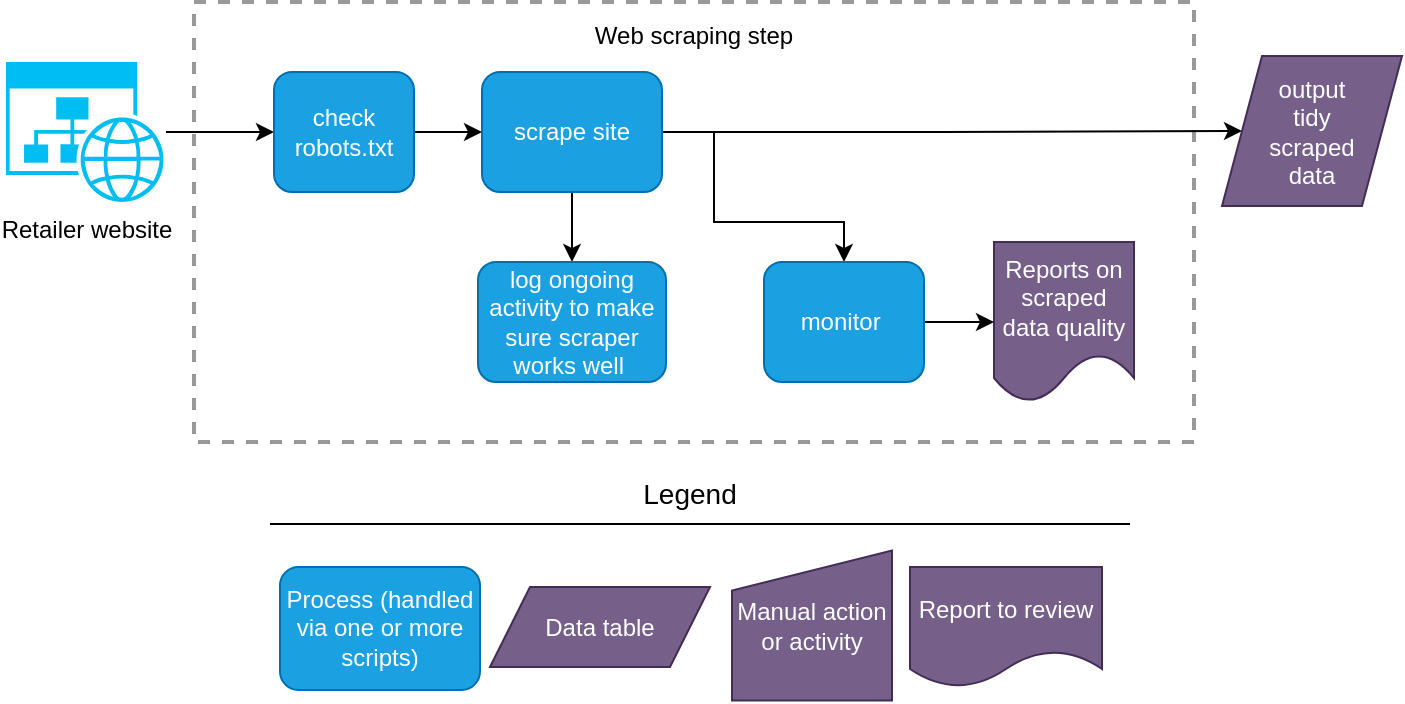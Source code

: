 <mxfile version="24.7.8" pages="2">
  <diagram name="high-level-overview" id="beNJOqKIy9JpbtcpAe1p">
    <mxGraphModel dx="1430" dy="831" grid="1" gridSize="10" guides="1" tooltips="1" connect="1" arrows="1" fold="1" page="1" pageScale="1" pageWidth="850" pageHeight="1100" math="0" shadow="0">
      <root>
        <mxCell id="tsGuf2-pZo7cC8ItDwAU-0" />
        <mxCell id="tsGuf2-pZo7cC8ItDwAU-1" parent="tsGuf2-pZo7cC8ItDwAU-0" />
        <mxCell id="tsGuf2-pZo7cC8ItDwAU-5" value="Web scraping step&lt;br&gt;&lt;br&gt;&lt;br&gt;&lt;br&gt;&lt;br&gt;&lt;br&gt;&lt;br&gt;&lt;br&gt;&lt;br&gt;&lt;br&gt;&lt;br&gt;&lt;br&gt;&lt;br&gt;&lt;div&gt;&lt;br&gt;&lt;/div&gt;" style="rounded=0;whiteSpace=wrap;html=1;opacity=40;align=center;dashed=1;strokeWidth=2;" parent="tsGuf2-pZo7cC8ItDwAU-1" vertex="1">
          <mxGeometry x="180" y="260" width="500" height="220" as="geometry" />
        </mxCell>
        <mxCell id="62459_jXcyuPaB3zgVVv-9" style="edgeStyle=orthogonalEdgeStyle;rounded=0;orthogonalLoop=1;jettySize=auto;html=1;" edge="1" parent="tsGuf2-pZo7cC8ItDwAU-1" source="tsGuf2-pZo7cC8ItDwAU-6" target="62459_jXcyuPaB3zgVVv-2">
          <mxGeometry relative="1" as="geometry" />
        </mxCell>
        <mxCell id="tsGuf2-pZo7cC8ItDwAU-6" value="Retailer website" style="verticalLabelPosition=bottom;html=1;verticalAlign=top;align=center;strokeColor=none;fillColor=#00BEF2;shape=mxgraph.azure.website_generic;pointerEvents=1;" parent="tsGuf2-pZo7cC8ItDwAU-1" vertex="1">
          <mxGeometry x="86" y="290" width="80" height="70" as="geometry" />
        </mxCell>
        <mxCell id="62459_jXcyuPaB3zgVVv-7" style="edgeStyle=orthogonalEdgeStyle;rounded=0;orthogonalLoop=1;jettySize=auto;html=1;" edge="1" parent="tsGuf2-pZo7cC8ItDwAU-1" source="tsGuf2-pZo7cC8ItDwAU-7" target="62459_jXcyuPaB3zgVVv-0">
          <mxGeometry relative="1" as="geometry" />
        </mxCell>
        <mxCell id="62459_jXcyuPaB3zgVVv-8" style="edgeStyle=orthogonalEdgeStyle;rounded=0;orthogonalLoop=1;jettySize=auto;html=1;" edge="1" parent="tsGuf2-pZo7cC8ItDwAU-1" source="tsGuf2-pZo7cC8ItDwAU-7" target="62459_jXcyuPaB3zgVVv-3">
          <mxGeometry relative="1" as="geometry">
            <Array as="points">
              <mxPoint x="440" y="325" />
              <mxPoint x="440" y="370" />
              <mxPoint x="505" y="370" />
            </Array>
          </mxGeometry>
        </mxCell>
        <mxCell id="62459_jXcyuPaB3zgVVv-11" style="edgeStyle=orthogonalEdgeStyle;rounded=0;orthogonalLoop=1;jettySize=auto;html=1;entryX=0;entryY=0.5;entryDx=0;entryDy=0;" edge="1" parent="tsGuf2-pZo7cC8ItDwAU-1" source="tsGuf2-pZo7cC8ItDwAU-7" target="Jd87c8laxzwNN7bIq6DA-4">
          <mxGeometry relative="1" as="geometry" />
        </mxCell>
        <mxCell id="tsGuf2-pZo7cC8ItDwAU-7" value="scrape site" style="rounded=1;whiteSpace=wrap;html=1;fillColor=#1ba1e2;fontColor=#ffffff;strokeColor=#006EAF;" parent="tsGuf2-pZo7cC8ItDwAU-1" vertex="1">
          <mxGeometry x="324" y="295" width="90" height="60" as="geometry" />
        </mxCell>
        <mxCell id="tsGuf2-pZo7cC8ItDwAU-11" value="Reports on scraped data quality" style="shape=document;whiteSpace=wrap;html=1;boundedLbl=1;fillColor=#76608a;fontColor=#ffffff;strokeColor=#432D57;" parent="tsGuf2-pZo7cC8ItDwAU-1" vertex="1">
          <mxGeometry x="580" y="380" width="70" height="80" as="geometry" />
        </mxCell>
        <mxCell id="Jd87c8laxzwNN7bIq6DA-4" value="&lt;div&gt;output&lt;/div&gt;tidy &lt;br&gt;scraped &lt;br&gt;data" style="shape=parallelogram;perimeter=parallelogramPerimeter;whiteSpace=wrap;html=1;fixedSize=1;fillColor=#76608a;fontColor=#ffffff;strokeColor=#432D57;" parent="tsGuf2-pZo7cC8ItDwAU-1" vertex="1">
          <mxGeometry x="694" y="287" width="90" height="75" as="geometry" />
        </mxCell>
        <mxCell id="5fn16lPkLjcKED9bYLwY-0" value="Data table" style="shape=parallelogram;perimeter=parallelogramPerimeter;whiteSpace=wrap;html=1;fixedSize=1;fillColor=#76608a;fontColor=#ffffff;strokeColor=#432D57;" parent="tsGuf2-pZo7cC8ItDwAU-1" vertex="1">
          <mxGeometry x="328" y="552.5" width="110" height="40" as="geometry" />
        </mxCell>
        <mxCell id="5fn16lPkLjcKED9bYLwY-1" value="Manual action or activity" style="shape=manualInput;whiteSpace=wrap;html=1;size=20;fillColor=#76608a;fontColor=#ffffff;strokeColor=#432D57;" parent="tsGuf2-pZo7cC8ItDwAU-1" vertex="1">
          <mxGeometry x="449" y="534.25" width="80" height="75" as="geometry" />
        </mxCell>
        <mxCell id="5fn16lPkLjcKED9bYLwY-2" value="Report to review" style="shape=document;whiteSpace=wrap;html=1;boundedLbl=1;fillColor=#76608a;fontColor=#ffffff;strokeColor=#432D57;" parent="tsGuf2-pZo7cC8ItDwAU-1" vertex="1">
          <mxGeometry x="538" y="542.5" width="96" height="60" as="geometry" />
        </mxCell>
        <mxCell id="5fn16lPkLjcKED9bYLwY-3" value="Process (handled via one or more scripts)" style="rounded=1;whiteSpace=wrap;html=1;fillColor=#1ba1e2;fontColor=#ffffff;strokeColor=#006EAF;" parent="tsGuf2-pZo7cC8ItDwAU-1" vertex="1">
          <mxGeometry x="223" y="542.5" width="100" height="61.5" as="geometry" />
        </mxCell>
        <mxCell id="5fn16lPkLjcKED9bYLwY-4" value="&lt;font style=&quot;font-size: 14px;&quot;&gt;Legend&lt;/font&gt;" style="text;html=1;align=center;verticalAlign=middle;whiteSpace=wrap;rounded=0;" parent="tsGuf2-pZo7cC8ItDwAU-1" vertex="1">
          <mxGeometry x="398" y="491" width="60" height="30" as="geometry" />
        </mxCell>
        <mxCell id="5fn16lPkLjcKED9bYLwY-5" value="" style="endArrow=none;html=1;rounded=0;" parent="tsGuf2-pZo7cC8ItDwAU-1" edge="1">
          <mxGeometry width="50" height="50" relative="1" as="geometry">
            <mxPoint x="218" y="521" as="sourcePoint" />
            <mxPoint x="648" y="521" as="targetPoint" />
          </mxGeometry>
        </mxCell>
        <mxCell id="62459_jXcyuPaB3zgVVv-0" value="log ongoing activity to make sure scraper works well&amp;nbsp;" style="rounded=1;whiteSpace=wrap;html=1;fillColor=#1ba1e2;fontColor=#ffffff;strokeColor=#006EAF;" vertex="1" parent="tsGuf2-pZo7cC8ItDwAU-1">
          <mxGeometry x="322" y="390" width="94" height="60" as="geometry" />
        </mxCell>
        <mxCell id="62459_jXcyuPaB3zgVVv-10" style="edgeStyle=orthogonalEdgeStyle;rounded=0;orthogonalLoop=1;jettySize=auto;html=1;" edge="1" parent="tsGuf2-pZo7cC8ItDwAU-1" source="62459_jXcyuPaB3zgVVv-2" target="tsGuf2-pZo7cC8ItDwAU-7">
          <mxGeometry relative="1" as="geometry" />
        </mxCell>
        <mxCell id="62459_jXcyuPaB3zgVVv-2" value="check robots.txt" style="rounded=1;whiteSpace=wrap;html=1;fillColor=#1ba1e2;fontColor=#ffffff;strokeColor=#006EAF;" vertex="1" parent="tsGuf2-pZo7cC8ItDwAU-1">
          <mxGeometry x="220" y="295" width="70" height="60" as="geometry" />
        </mxCell>
        <mxCell id="62459_jXcyuPaB3zgVVv-12" style="edgeStyle=orthogonalEdgeStyle;rounded=0;orthogonalLoop=1;jettySize=auto;html=1;" edge="1" parent="tsGuf2-pZo7cC8ItDwAU-1" source="62459_jXcyuPaB3zgVVv-3" target="tsGuf2-pZo7cC8ItDwAU-11">
          <mxGeometry relative="1" as="geometry" />
        </mxCell>
        <mxCell id="62459_jXcyuPaB3zgVVv-3" value="monitor&amp;nbsp;" style="rounded=1;whiteSpace=wrap;html=1;fillColor=#1ba1e2;fontColor=#ffffff;strokeColor=#006EAF;" vertex="1" parent="tsGuf2-pZo7cC8ItDwAU-1">
          <mxGeometry x="465" y="390" width="80" height="60" as="geometry" />
        </mxCell>
      </root>
    </mxGraphModel>
  </diagram>
  <diagram name="Detailed-overview" id="5ZwLXqtE-kgjHDzrH4AJ">
    <mxGraphModel dx="2074" dy="1205" grid="1" gridSize="10" guides="1" tooltips="1" connect="1" arrows="1" fold="1" page="1" pageScale="1" pageWidth="850" pageHeight="1100" math="0" shadow="0">
      <root>
        <mxCell id="0" />
        <mxCell id="1" parent="0" />
        <mxCell id="fSgNohAk-nN5swJN1VZP-2" value="Price index step" style="rounded=0;whiteSpace=wrap;html=1;fillColor=#1ba1e2;fontColor=#ffffff;strokeColor=#006EAF;opacity=40;align=left;" vertex="1" parent="1">
          <mxGeometry x="1700" y="260" width="520" height="320" as="geometry" />
        </mxCell>
        <mxCell id="fSgNohAk-nN5swJN1VZP-1" value="Data processing step" style="rounded=0;whiteSpace=wrap;html=1;fillColor=#1ba1e2;fontColor=#ffffff;strokeColor=#006EAF;opacity=40;align=left;" vertex="1" parent="1">
          <mxGeometry x="690" y="260" width="310" height="320" as="geometry" />
        </mxCell>
        <mxCell id="9q7XJzW8wk_wXSZ5V28M-17" value="Classification step" style="rounded=0;whiteSpace=wrap;html=1;fillColor=#1ba1e2;fontColor=#ffffff;strokeColor=#006EAF;opacity=40;align=left;" vertex="1" parent="1">
          <mxGeometry x="1010" y="260" width="680" height="320" as="geometry" />
        </mxCell>
        <mxCell id="9q7XJzW8wk_wXSZ5V28M-13" value="Web scraping step" style="rounded=0;whiteSpace=wrap;html=1;fillColor=#1ba1e2;fontColor=#ffffff;strokeColor=#006EAF;opacity=40;align=left;" vertex="1" parent="1">
          <mxGeometry x="220" y="260" width="460" height="320" as="geometry" />
        </mxCell>
        <mxCell id="9q7XJzW8wk_wXSZ5V28M-1" value="Retailer website" style="verticalLabelPosition=bottom;html=1;verticalAlign=top;align=center;strokeColor=none;fillColor=#00BEF2;shape=mxgraph.azure.website_generic;pointerEvents=1;" vertex="1" parent="1">
          <mxGeometry x="118" y="295" width="80" height="70" as="geometry" />
        </mxCell>
        <mxCell id="9q7XJzW8wk_wXSZ5V28M-2" value="scraper" style="rounded=1;whiteSpace=wrap;html=1;" vertex="1" parent="1">
          <mxGeometry x="244" y="300" width="120" height="60" as="geometry" />
        </mxCell>
        <mxCell id="9q7XJzW8wk_wXSZ5V28M-3" value="Manual step&lt;br&gt;&amp;nbsp;to select scrape &lt;br&gt;files to use" style="rhombus;whiteSpace=wrap;html=1;" vertex="1" parent="1">
          <mxGeometry x="1710" y="287.5" width="120" height="105" as="geometry" />
        </mxCell>
        <mxCell id="9q7XJzW8wk_wXSZ5V28M-4" value="Evaluate quality of scraped file" style="rounded=1;whiteSpace=wrap;html=1;" vertex="1" parent="1">
          <mxGeometry x="540" y="300" width="120" height="60" as="geometry" />
        </mxCell>
        <mxCell id="9q7XJzW8wk_wXSZ5V28M-5" value="(regular&amp;nbsp;&lt;div&gt;scraped data)&lt;/div&gt;" style="shape=parallelogram;perimeter=parallelogramPerimeter;whiteSpace=wrap;html=1;fixedSize=1;fillColor=#76608a;fontColor=#ffffff;strokeColor=#432D57;" vertex="1" parent="1">
          <mxGeometry x="394" y="300" width="120" height="60" as="geometry" />
        </mxCell>
        <mxCell id="9q7XJzW8wk_wXSZ5V28M-6" value="Reports on scraped data quality" style="shape=document;whiteSpace=wrap;html=1;boundedLbl=1;" vertex="1" parent="1">
          <mxGeometry x="540" y="490" width="120" height="80" as="geometry" />
        </mxCell>
        <mxCell id="9q7XJzW8wk_wXSZ5V28M-7" value="Curated scraped data" style="shape=cylinder3;whiteSpace=wrap;html=1;boundedLbl=1;backgroundOutline=1;size=6.667;fillColor=#60a917;strokeColor=#2D7600;fontColor=#ffffff;" vertex="1" parent="1">
          <mxGeometry x="860" y="285" width="130" height="90" as="geometry" />
        </mxCell>
        <mxCell id="9q7XJzW8wk_wXSZ5V28M-9" value="Storage of reports on scraping quality" style="shape=cylinder3;whiteSpace=wrap;html=1;boundedLbl=1;backgroundOutline=1;size=6.667;fillColor=#60a917;strokeColor=#2D7600;fontColor=#ffffff;" vertex="1" parent="1">
          <mxGeometry x="540" y="380" width="125" height="90" as="geometry" />
        </mxCell>
        <mxCell id="9q7XJzW8wk_wXSZ5V28M-10" value="Load scraped data into database and clean up data as needed" style="rounded=1;whiteSpace=wrap;html=1;" vertex="1" parent="1">
          <mxGeometry x="700" y="300" width="120" height="60" as="geometry" />
        </mxCell>
        <mxCell id="9q7XJzW8wk_wXSZ5V28M-11" value="Isolate new unique products for classification" style="rounded=1;whiteSpace=wrap;html=1;" vertex="1" parent="1">
          <mxGeometry x="1030" y="305" width="120" height="60" as="geometry" />
        </mxCell>
        <mxCell id="9q7XJzW8wk_wXSZ5V28M-14" value="Classification" style="rounded=1;whiteSpace=wrap;html=1;" vertex="1" parent="1">
          <mxGeometry x="1170" y="305" width="120" height="60" as="geometry" />
        </mxCell>
        <mxCell id="9q7XJzW8wk_wXSZ5V28M-15" value="Manual Validation of records" style="shape=manualInput;whiteSpace=wrap;html=1;size=20;" vertex="1" parent="1">
          <mxGeometry x="1310" y="275" width="80" height="100" as="geometry" />
        </mxCell>
        <mxCell id="9q7XJzW8wk_wXSZ5V28M-16" value="Storage of classified unique products with previous data" style="rounded=1;whiteSpace=wrap;html=1;" vertex="1" parent="1">
          <mxGeometry x="1410" y="300" width="120" height="60" as="geometry" />
        </mxCell>
        <mxCell id="9q7XJzW8wk_wXSZ5V28M-18" value="Well curated and classified&amp;nbsp;" style="shape=cylinder3;whiteSpace=wrap;html=1;boundedLbl=1;backgroundOutline=1;size=6.667;fillColor=#60a917;strokeColor=#2D7600;fontColor=#ffffff;" vertex="1" parent="1">
          <mxGeometry x="1550" y="290" width="130" height="90" as="geometry" />
        </mxCell>
        <mxCell id="fSgNohAk-nN5swJN1VZP-3" value="Selection of strata of interest" style="rounded=1;whiteSpace=wrap;html=1;" vertex="1" parent="1">
          <mxGeometry x="1830" y="315" width="120" height="60" as="geometry" />
        </mxCell>
        <mxCell id="fSgNohAk-nN5swJN1VZP-4" value="Calculate elementary aggregates" style="rounded=1;whiteSpace=wrap;html=1;" vertex="1" parent="1">
          <mxGeometry x="1960" y="315" width="120" height="60" as="geometry" />
        </mxCell>
        <mxCell id="fSgNohAk-nN5swJN1VZP-5" value="CPI system taking elementary aggregates as inputs" style="rounded=1;whiteSpace=wrap;html=1;arcSize=45;" vertex="1" parent="1">
          <mxGeometry x="2240" y="310" width="120" height="60" as="geometry" />
        </mxCell>
        <mxCell id="fSgNohAk-nN5swJN1VZP-6" value="Elementary aggregate data" style="shape=parallelogram;perimeter=parallelogramPerimeter;whiteSpace=wrap;html=1;fixedSize=1;fillColor=#76608a;fontColor=#ffffff;strokeColor=#432D57;" vertex="1" parent="1">
          <mxGeometry x="2090" y="315" width="120" height="60" as="geometry" />
        </mxCell>
      </root>
    </mxGraphModel>
  </diagram>
</mxfile>
